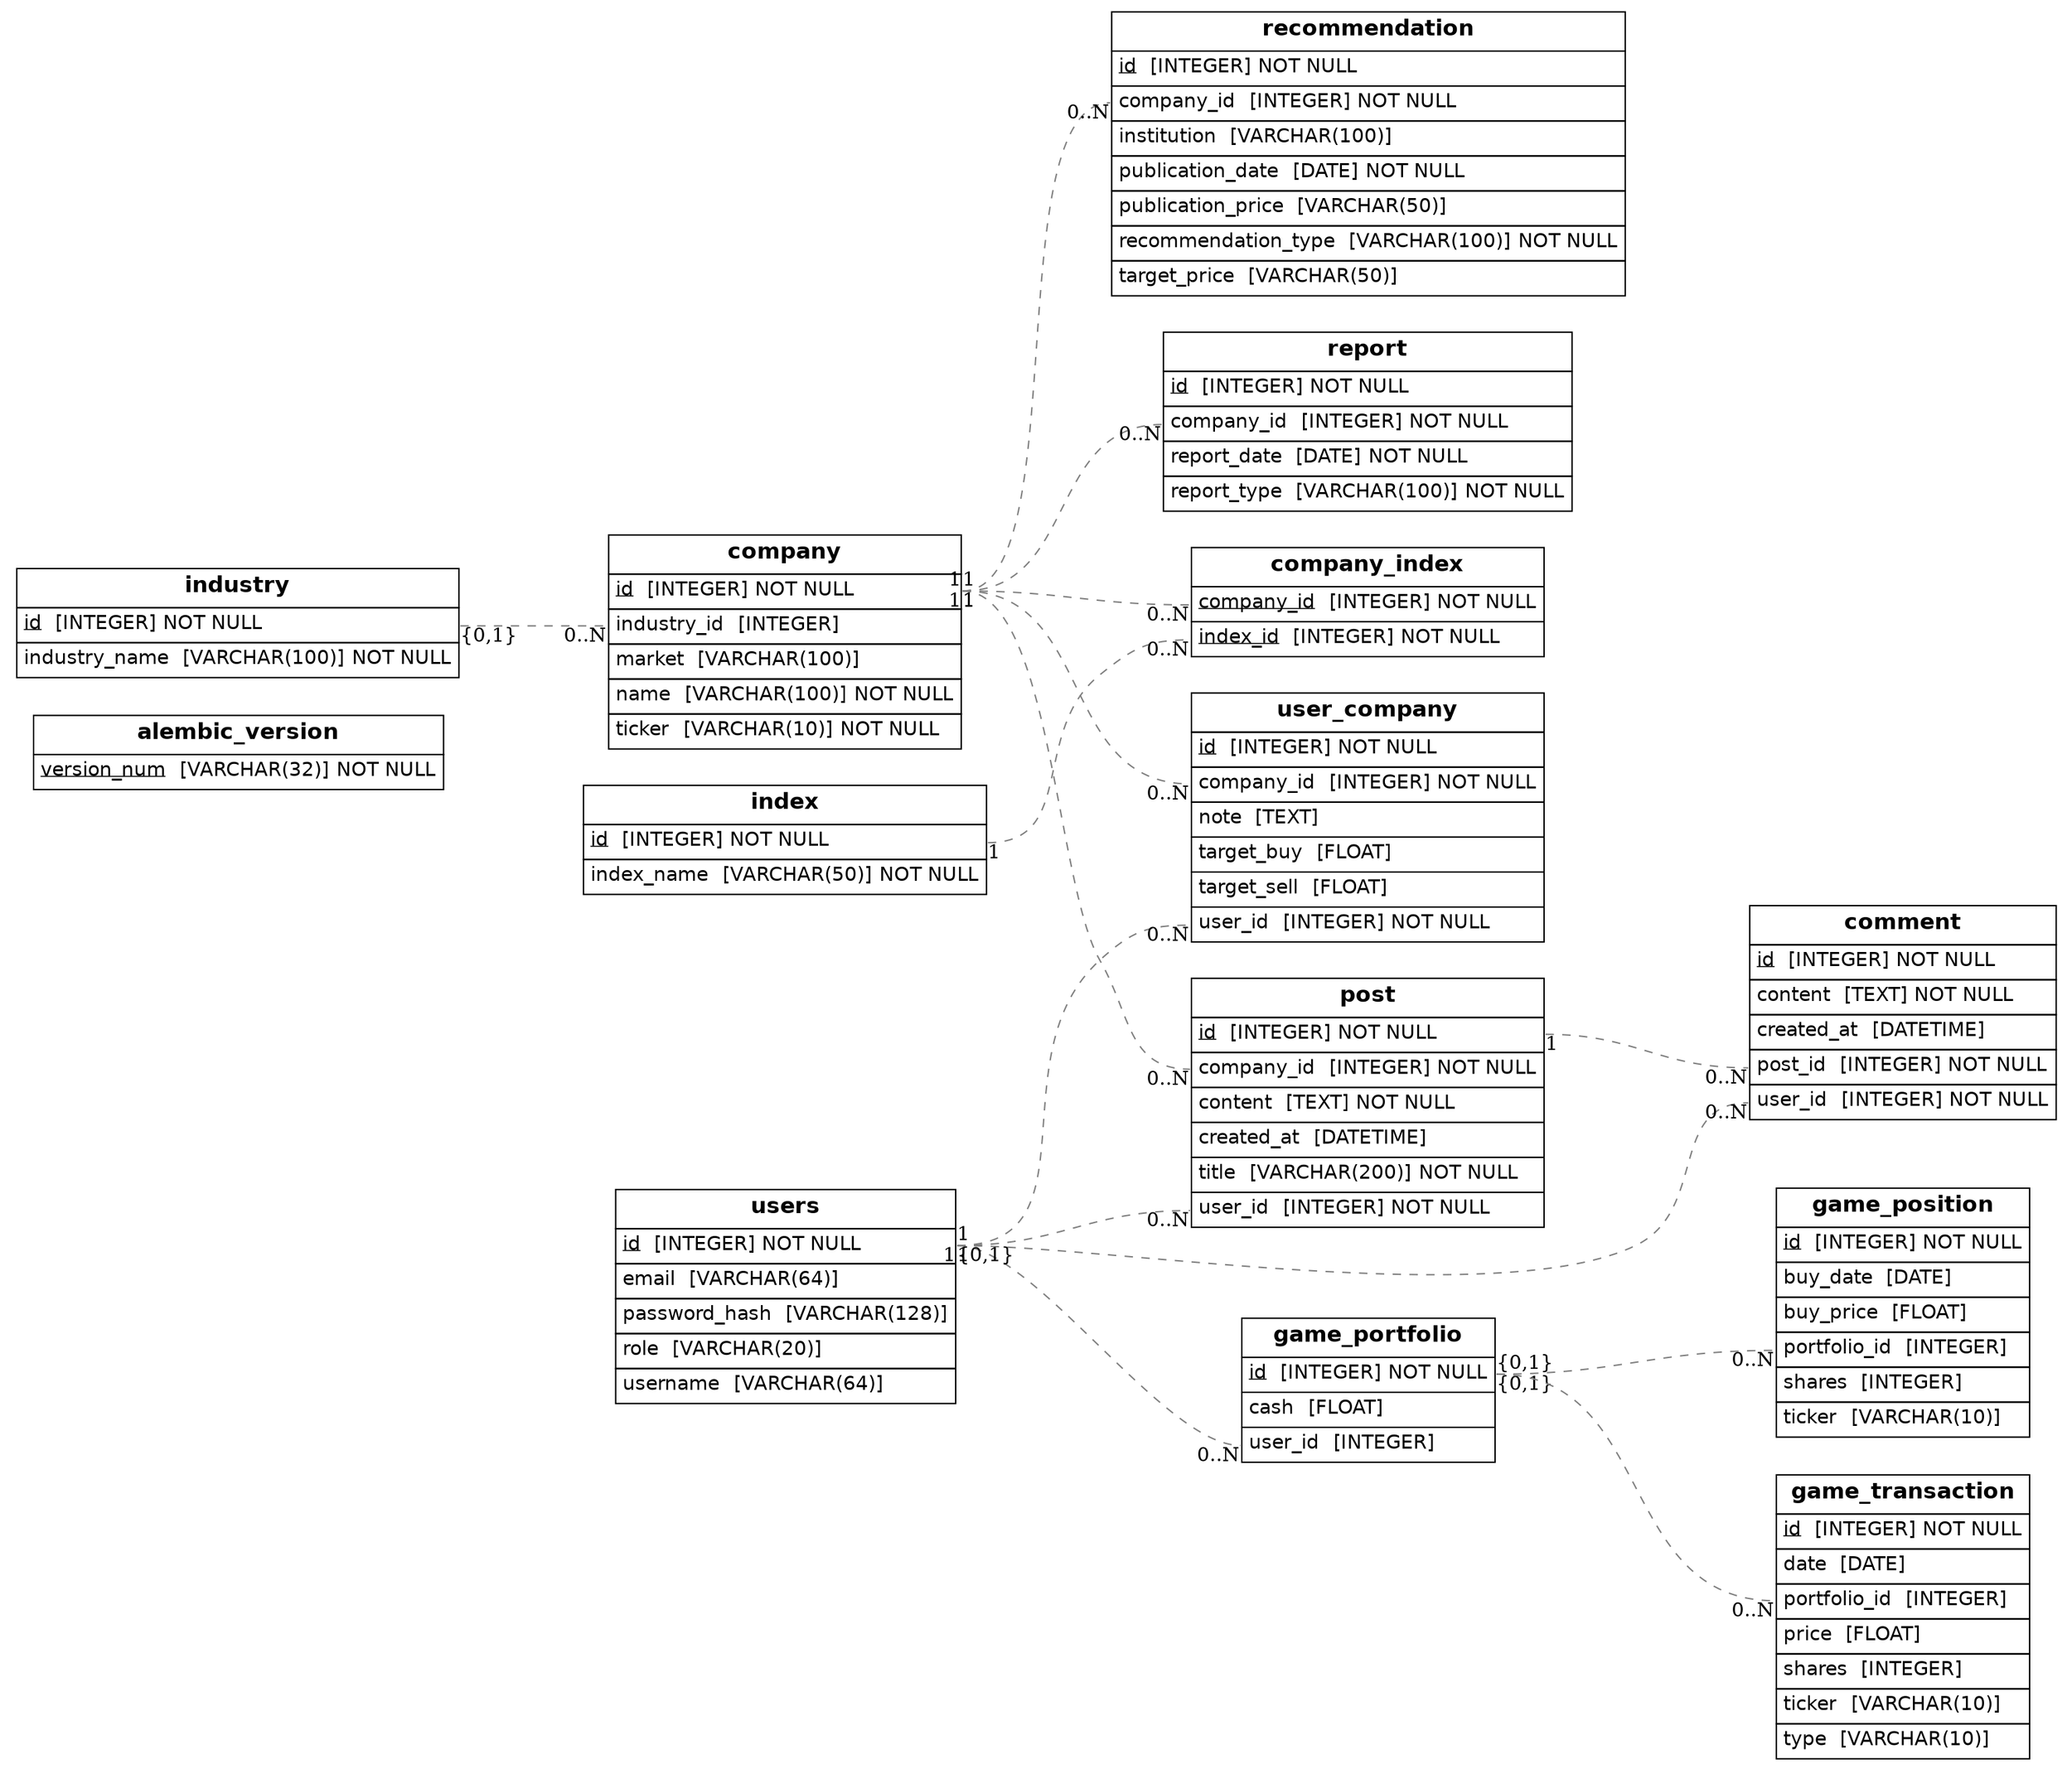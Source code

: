 
      graph {
         graph [rankdir=LR];
         node [label="\N",
             shape=plaintext
         ];
         edge [color=gray50,
             minlen=2,
             style=dashed
         ];
      
"alembic_version" [label=<<FONT FACE="Helvetica"><TABLE BORDER="0" CELLBORDER="1" CELLPADDING="4" CELLSPACING="0"><TR><TD><B><FONT POINT-SIZE="16">alembic_version</FONT></B></TD></TR><TR><TD ALIGN="LEFT" PORT="version_num"><u><FONT>version_num</FONT></u> <FONT> [VARCHAR(32)]</FONT> NOT NULL</TD></TR></TABLE></FONT>>];
"comment" [label=<<FONT FACE="Helvetica"><TABLE BORDER="0" CELLBORDER="1" CELLPADDING="4" CELLSPACING="0"><TR><TD><B><FONT POINT-SIZE="16">comment</FONT></B></TD></TR><TR><TD ALIGN="LEFT" PORT="id"><u><FONT>id</FONT></u> <FONT> [INTEGER]</FONT> NOT NULL</TD></TR><TR><TD ALIGN="LEFT" PORT="content"><FONT>content</FONT> <FONT> [TEXT]</FONT> NOT NULL</TD></TR><TR><TD ALIGN="LEFT" PORT="created_at"><FONT>created_at</FONT> <FONT> [DATETIME]</FONT></TD></TR><TR><TD ALIGN="LEFT" PORT="post_id"><FONT>post_id</FONT> <FONT> [INTEGER]</FONT> NOT NULL</TD></TR><TR><TD ALIGN="LEFT" PORT="user_id"><FONT>user_id</FONT> <FONT> [INTEGER]</FONT> NOT NULL</TD></TR></TABLE></FONT>>];
"post" [label=<<FONT FACE="Helvetica"><TABLE BORDER="0" CELLBORDER="1" CELLPADDING="4" CELLSPACING="0"><TR><TD><B><FONT POINT-SIZE="16">post</FONT></B></TD></TR><TR><TD ALIGN="LEFT" PORT="id"><u><FONT>id</FONT></u> <FONT> [INTEGER]</FONT> NOT NULL</TD></TR><TR><TD ALIGN="LEFT" PORT="company_id"><FONT>company_id</FONT> <FONT> [INTEGER]</FONT> NOT NULL</TD></TR><TR><TD ALIGN="LEFT" PORT="content"><FONT>content</FONT> <FONT> [TEXT]</FONT> NOT NULL</TD></TR><TR><TD ALIGN="LEFT" PORT="created_at"><FONT>created_at</FONT> <FONT> [DATETIME]</FONT></TD></TR><TR><TD ALIGN="LEFT" PORT="title"><FONT>title</FONT> <FONT> [VARCHAR(200)]</FONT> NOT NULL</TD></TR><TR><TD ALIGN="LEFT" PORT="user_id"><FONT>user_id</FONT> <FONT> [INTEGER]</FONT> NOT NULL</TD></TR></TABLE></FONT>>];
"company" [label=<<FONT FACE="Helvetica"><TABLE BORDER="0" CELLBORDER="1" CELLPADDING="4" CELLSPACING="0"><TR><TD><B><FONT POINT-SIZE="16">company</FONT></B></TD></TR><TR><TD ALIGN="LEFT" PORT="id"><u><FONT>id</FONT></u> <FONT> [INTEGER]</FONT> NOT NULL</TD></TR><TR><TD ALIGN="LEFT" PORT="industry_id"><FONT>industry_id</FONT> <FONT> [INTEGER]</FONT></TD></TR><TR><TD ALIGN="LEFT" PORT="market"><FONT>market</FONT> <FONT> [VARCHAR(100)]</FONT></TD></TR><TR><TD ALIGN="LEFT" PORT="name"><FONT>name</FONT> <FONT> [VARCHAR(100)]</FONT> NOT NULL</TD></TR><TR><TD ALIGN="LEFT" PORT="ticker"><FONT>ticker</FONT> <FONT> [VARCHAR(10)]</FONT> NOT NULL</TD></TR></TABLE></FONT>>];
"industry" [label=<<FONT FACE="Helvetica"><TABLE BORDER="0" CELLBORDER="1" CELLPADDING="4" CELLSPACING="0"><TR><TD><B><FONT POINT-SIZE="16">industry</FONT></B></TD></TR><TR><TD ALIGN="LEFT" PORT="id"><u><FONT>id</FONT></u> <FONT> [INTEGER]</FONT> NOT NULL</TD></TR><TR><TD ALIGN="LEFT" PORT="industry_name"><FONT>industry_name</FONT> <FONT> [VARCHAR(100)]</FONT> NOT NULL</TD></TR></TABLE></FONT>>];
"users" [label=<<FONT FACE="Helvetica"><TABLE BORDER="0" CELLBORDER="1" CELLPADDING="4" CELLSPACING="0"><TR><TD><B><FONT POINT-SIZE="16">users</FONT></B></TD></TR><TR><TD ALIGN="LEFT" PORT="id"><u><FONT>id</FONT></u> <FONT> [INTEGER]</FONT> NOT NULL</TD></TR><TR><TD ALIGN="LEFT" PORT="email"><FONT>email</FONT> <FONT> [VARCHAR(64)]</FONT></TD></TR><TR><TD ALIGN="LEFT" PORT="password_hash"><FONT>password_hash</FONT> <FONT> [VARCHAR(128)]</FONT></TD></TR><TR><TD ALIGN="LEFT" PORT="role"><FONT>role</FONT> <FONT> [VARCHAR(20)]</FONT></TD></TR><TR><TD ALIGN="LEFT" PORT="username"><FONT>username</FONT> <FONT> [VARCHAR(64)]</FONT></TD></TR></TABLE></FONT>>];
"company_index" [label=<<FONT FACE="Helvetica"><TABLE BORDER="0" CELLBORDER="1" CELLPADDING="4" CELLSPACING="0"><TR><TD><B><FONT POINT-SIZE="16">company_index</FONT></B></TD></TR><TR><TD ALIGN="LEFT" PORT="company_id"><u><FONT>company_id</FONT></u> <FONT> [INTEGER]</FONT> NOT NULL</TD></TR><TR><TD ALIGN="LEFT" PORT="index_id"><u><FONT>index_id</FONT></u> <FONT> [INTEGER]</FONT> NOT NULL</TD></TR></TABLE></FONT>>];
"index" [label=<<FONT FACE="Helvetica"><TABLE BORDER="0" CELLBORDER="1" CELLPADDING="4" CELLSPACING="0"><TR><TD><B><FONT POINT-SIZE="16">index</FONT></B></TD></TR><TR><TD ALIGN="LEFT" PORT="id"><u><FONT>id</FONT></u> <FONT> [INTEGER]</FONT> NOT NULL</TD></TR><TR><TD ALIGN="LEFT" PORT="index_name"><FONT>index_name</FONT> <FONT> [VARCHAR(50)]</FONT> NOT NULL</TD></TR></TABLE></FONT>>];
"game_portfolio" [label=<<FONT FACE="Helvetica"><TABLE BORDER="0" CELLBORDER="1" CELLPADDING="4" CELLSPACING="0"><TR><TD><B><FONT POINT-SIZE="16">game_portfolio</FONT></B></TD></TR><TR><TD ALIGN="LEFT" PORT="id"><u><FONT>id</FONT></u> <FONT> [INTEGER]</FONT> NOT NULL</TD></TR><TR><TD ALIGN="LEFT" PORT="cash"><FONT>cash</FONT> <FONT> [FLOAT]</FONT></TD></TR><TR><TD ALIGN="LEFT" PORT="user_id"><FONT>user_id</FONT> <FONT> [INTEGER]</FONT></TD></TR></TABLE></FONT>>];
"game_position" [label=<<FONT FACE="Helvetica"><TABLE BORDER="0" CELLBORDER="1" CELLPADDING="4" CELLSPACING="0"><TR><TD><B><FONT POINT-SIZE="16">game_position</FONT></B></TD></TR><TR><TD ALIGN="LEFT" PORT="id"><u><FONT>id</FONT></u> <FONT> [INTEGER]</FONT> NOT NULL</TD></TR><TR><TD ALIGN="LEFT" PORT="buy_date"><FONT>buy_date</FONT> <FONT> [DATE]</FONT></TD></TR><TR><TD ALIGN="LEFT" PORT="buy_price"><FONT>buy_price</FONT> <FONT> [FLOAT]</FONT></TD></TR><TR><TD ALIGN="LEFT" PORT="portfolio_id"><FONT>portfolio_id</FONT> <FONT> [INTEGER]</FONT></TD></TR><TR><TD ALIGN="LEFT" PORT="shares"><FONT>shares</FONT> <FONT> [INTEGER]</FONT></TD></TR><TR><TD ALIGN="LEFT" PORT="ticker"><FONT>ticker</FONT> <FONT> [VARCHAR(10)]</FONT></TD></TR></TABLE></FONT>>];
"game_transaction" [label=<<FONT FACE="Helvetica"><TABLE BORDER="0" CELLBORDER="1" CELLPADDING="4" CELLSPACING="0"><TR><TD><B><FONT POINT-SIZE="16">game_transaction</FONT></B></TD></TR><TR><TD ALIGN="LEFT" PORT="id"><u><FONT>id</FONT></u> <FONT> [INTEGER]</FONT> NOT NULL</TD></TR><TR><TD ALIGN="LEFT" PORT="date"><FONT>date</FONT> <FONT> [DATE]</FONT></TD></TR><TR><TD ALIGN="LEFT" PORT="portfolio_id"><FONT>portfolio_id</FONT> <FONT> [INTEGER]</FONT></TD></TR><TR><TD ALIGN="LEFT" PORT="price"><FONT>price</FONT> <FONT> [FLOAT]</FONT></TD></TR><TR><TD ALIGN="LEFT" PORT="shares"><FONT>shares</FONT> <FONT> [INTEGER]</FONT></TD></TR><TR><TD ALIGN="LEFT" PORT="ticker"><FONT>ticker</FONT> <FONT> [VARCHAR(10)]</FONT></TD></TR><TR><TD ALIGN="LEFT" PORT="type"><FONT>type</FONT> <FONT> [VARCHAR(10)]</FONT></TD></TR></TABLE></FONT>>];
"recommendation" [label=<<FONT FACE="Helvetica"><TABLE BORDER="0" CELLBORDER="1" CELLPADDING="4" CELLSPACING="0"><TR><TD><B><FONT POINT-SIZE="16">recommendation</FONT></B></TD></TR><TR><TD ALIGN="LEFT" PORT="id"><u><FONT>id</FONT></u> <FONT> [INTEGER]</FONT> NOT NULL</TD></TR><TR><TD ALIGN="LEFT" PORT="company_id"><FONT>company_id</FONT> <FONT> [INTEGER]</FONT> NOT NULL</TD></TR><TR><TD ALIGN="LEFT" PORT="institution"><FONT>institution</FONT> <FONT> [VARCHAR(100)]</FONT></TD></TR><TR><TD ALIGN="LEFT" PORT="publication_date"><FONT>publication_date</FONT> <FONT> [DATE]</FONT> NOT NULL</TD></TR><TR><TD ALIGN="LEFT" PORT="publication_price"><FONT>publication_price</FONT> <FONT> [VARCHAR(50)]</FONT></TD></TR><TR><TD ALIGN="LEFT" PORT="recommendation_type"><FONT>recommendation_type</FONT> <FONT> [VARCHAR(100)]</FONT> NOT NULL</TD></TR><TR><TD ALIGN="LEFT" PORT="target_price"><FONT>target_price</FONT> <FONT> [VARCHAR(50)]</FONT></TD></TR></TABLE></FONT>>];
"report" [label=<<FONT FACE="Helvetica"><TABLE BORDER="0" CELLBORDER="1" CELLPADDING="4" CELLSPACING="0"><TR><TD><B><FONT POINT-SIZE="16">report</FONT></B></TD></TR><TR><TD ALIGN="LEFT" PORT="id"><u><FONT>id</FONT></u> <FONT> [INTEGER]</FONT> NOT NULL</TD></TR><TR><TD ALIGN="LEFT" PORT="company_id"><FONT>company_id</FONT> <FONT> [INTEGER]</FONT> NOT NULL</TD></TR><TR><TD ALIGN="LEFT" PORT="report_date"><FONT>report_date</FONT> <FONT> [DATE]</FONT> NOT NULL</TD></TR><TR><TD ALIGN="LEFT" PORT="report_type"><FONT>report_type</FONT> <FONT> [VARCHAR(100)]</FONT> NOT NULL</TD></TR></TABLE></FONT>>];
"user_company" [label=<<FONT FACE="Helvetica"><TABLE BORDER="0" CELLBORDER="1" CELLPADDING="4" CELLSPACING="0"><TR><TD><B><FONT POINT-SIZE="16">user_company</FONT></B></TD></TR><TR><TD ALIGN="LEFT" PORT="id"><u><FONT>id</FONT></u> <FONT> [INTEGER]</FONT> NOT NULL</TD></TR><TR><TD ALIGN="LEFT" PORT="company_id"><FONT>company_id</FONT> <FONT> [INTEGER]</FONT> NOT NULL</TD></TR><TR><TD ALIGN="LEFT" PORT="note"><FONT>note</FONT> <FONT> [TEXT]</FONT></TD></TR><TR><TD ALIGN="LEFT" PORT="target_buy"><FONT>target_buy</FONT> <FONT> [FLOAT]</FONT></TD></TR><TR><TD ALIGN="LEFT" PORT="target_sell"><FONT>target_sell</FONT> <FONT> [FLOAT]</FONT></TD></TR><TR><TD ALIGN="LEFT" PORT="user_id"><FONT>user_id</FONT> <FONT> [INTEGER]</FONT> NOT NULL</TD></TR></TABLE></FONT>>];
"post":"id" -- "comment":"post_id" [taillabel=<<FONT>1</FONT>>,headlabel=<<FONT>0..N</FONT>>];
"users":"id" -- "comment":"user_id" [taillabel=<<FONT>1</FONT>>,headlabel=<<FONT>0..N</FONT>>];
"company":"id" -- "post":"company_id" [taillabel=<<FONT>1</FONT>>,headlabel=<<FONT>0..N</FONT>>];
"users":"id" -- "post":"user_id" [taillabel=<<FONT>1</FONT>>,headlabel=<<FONT>0..N</FONT>>];
"industry":"id" -- "company":"industry_id" [taillabel=<<FONT>{0,1}</FONT>>,headlabel=<<FONT>0..N</FONT>>];
"index":"id" -- "company_index":"index_id" [taillabel=<<FONT>1</FONT>>,headlabel=<<FONT>0..N</FONT>>];
"company":"id" -- "company_index":"company_id" [taillabel=<<FONT>1</FONT>>,headlabel=<<FONT>0..N</FONT>>];
"users":"id" -- "game_portfolio":"user_id" [taillabel=<<FONT>{0,1}</FONT>>,headlabel=<<FONT>0..N</FONT>>];
"game_portfolio":"id" -- "game_position":"portfolio_id" [taillabel=<<FONT>{0,1}</FONT>>,headlabel=<<FONT>0..N</FONT>>];
"game_portfolio":"id" -- "game_transaction":"portfolio_id" [taillabel=<<FONT>{0,1}</FONT>>,headlabel=<<FONT>0..N</FONT>>];
"company":"id" -- "recommendation":"company_id" [taillabel=<<FONT>1</FONT>>,headlabel=<<FONT>0..N</FONT>>];
"company":"id" -- "report":"company_id" [taillabel=<<FONT>1</FONT>>,headlabel=<<FONT>0..N</FONT>>];
"company":"id" -- "user_company":"company_id" [taillabel=<<FONT>1</FONT>>,headlabel=<<FONT>0..N</FONT>>];
"users":"id" -- "user_company":"user_id" [taillabel=<<FONT>1</FONT>>,headlabel=<<FONT>0..N</FONT>>];
}
